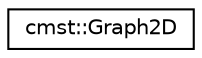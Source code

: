 digraph "Graphical Class Hierarchy"
{
  edge [fontname="Helvetica",fontsize="10",labelfontname="Helvetica",labelfontsize="10"];
  node [fontname="Helvetica",fontsize="10",shape=record];
  rankdir="LR";
  Node1 [label="cmst::Graph2D",height=0.2,width=0.4,color="black", fillcolor="white", style="filled",URL="$classcmst_1_1_graph2_d.html"];
}
